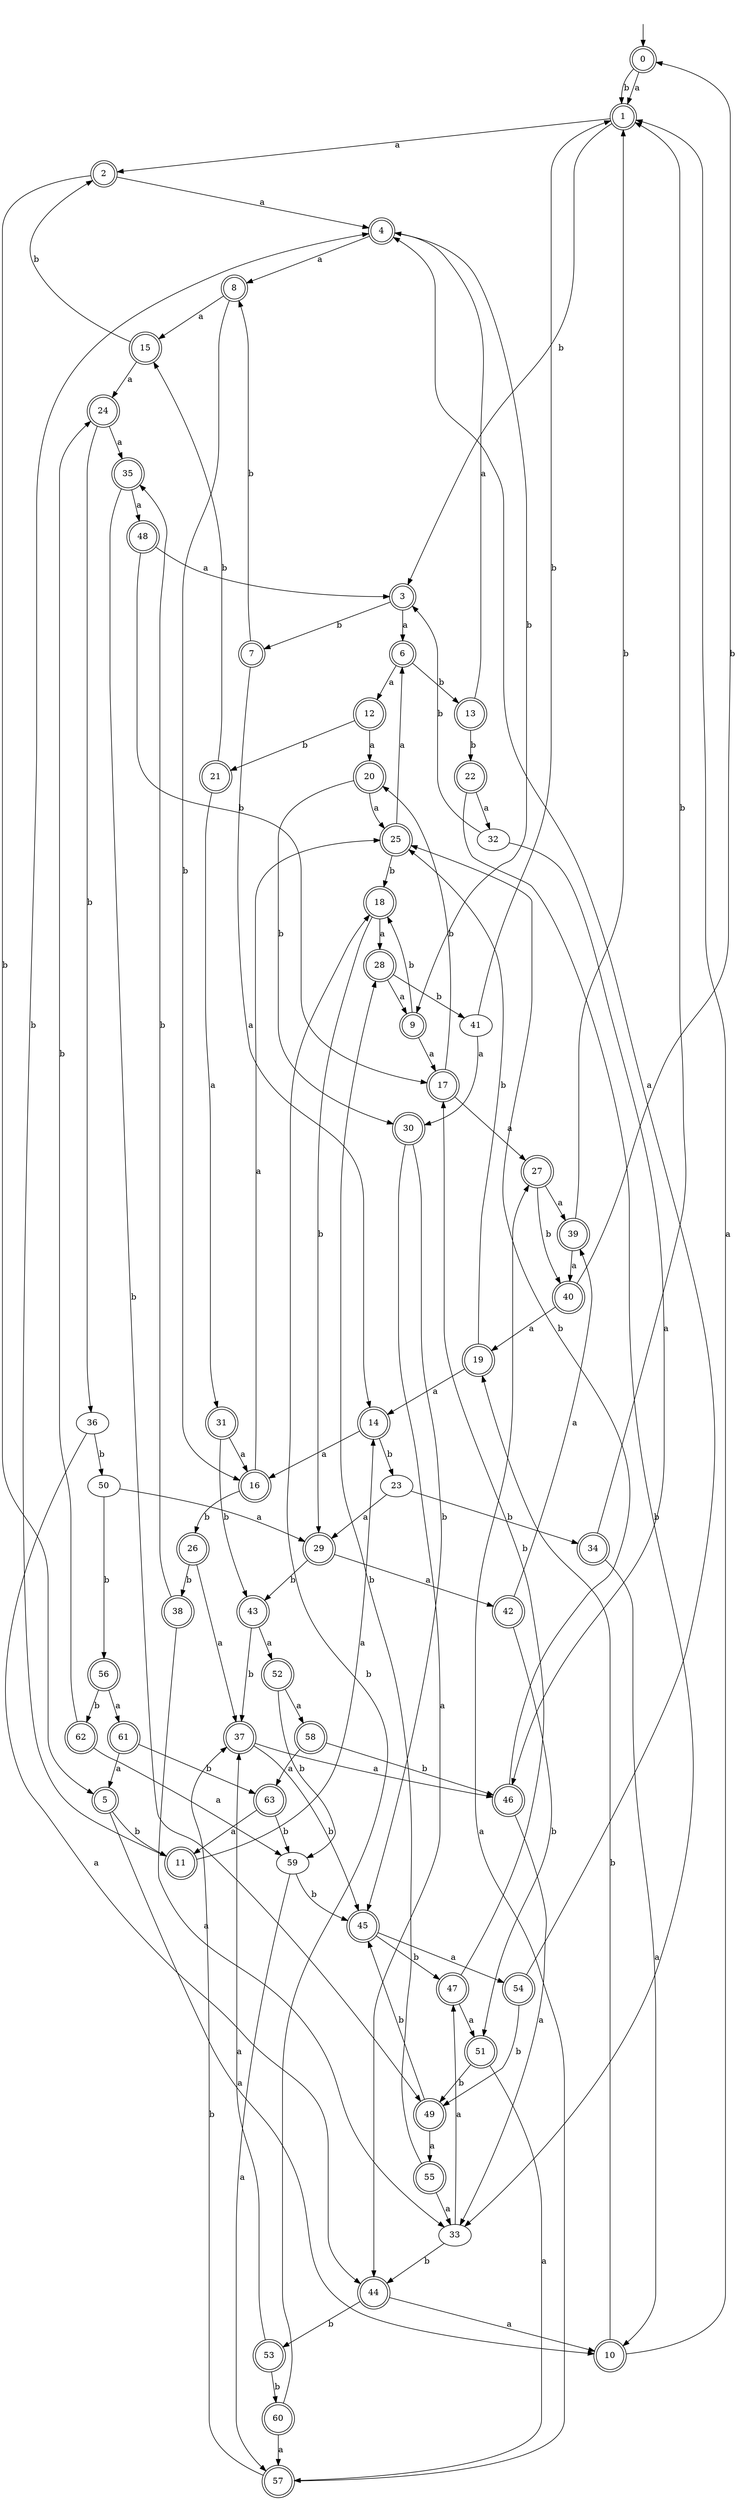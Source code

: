 digraph RandomDFA {
  __start0 [label="", shape=none];
  __start0 -> 0 [label=""];
  0 [shape=circle] [shape=doublecircle]
  0 -> 1 [label="a"]
  0 -> 1 [label="b"]
  1 [shape=doublecircle]
  1 -> 2 [label="a"]
  1 -> 3 [label="b"]
  2 [shape=doublecircle]
  2 -> 4 [label="a"]
  2 -> 5 [label="b"]
  3 [shape=doublecircle]
  3 -> 6 [label="a"]
  3 -> 7 [label="b"]
  4 [shape=doublecircle]
  4 -> 8 [label="a"]
  4 -> 9 [label="b"]
  5 [shape=doublecircle]
  5 -> 10 [label="a"]
  5 -> 11 [label="b"]
  6 [shape=doublecircle]
  6 -> 12 [label="a"]
  6 -> 13 [label="b"]
  7 [shape=doublecircle]
  7 -> 14 [label="a"]
  7 -> 8 [label="b"]
  8 [shape=doublecircle]
  8 -> 15 [label="a"]
  8 -> 16 [label="b"]
  9 [shape=doublecircle]
  9 -> 17 [label="a"]
  9 -> 18 [label="b"]
  10 [shape=doublecircle]
  10 -> 1 [label="a"]
  10 -> 19 [label="b"]
  11 [shape=doublecircle]
  11 -> 14 [label="a"]
  11 -> 4 [label="b"]
  12 [shape=doublecircle]
  12 -> 20 [label="a"]
  12 -> 21 [label="b"]
  13 [shape=doublecircle]
  13 -> 4 [label="a"]
  13 -> 22 [label="b"]
  14 [shape=doublecircle]
  14 -> 16 [label="a"]
  14 -> 23 [label="b"]
  15 [shape=doublecircle]
  15 -> 24 [label="a"]
  15 -> 2 [label="b"]
  16 [shape=doublecircle]
  16 -> 25 [label="a"]
  16 -> 26 [label="b"]
  17 [shape=doublecircle]
  17 -> 27 [label="a"]
  17 -> 20 [label="b"]
  18 [shape=doublecircle]
  18 -> 28 [label="a"]
  18 -> 29 [label="b"]
  19 [shape=doublecircle]
  19 -> 14 [label="a"]
  19 -> 25 [label="b"]
  20 [shape=doublecircle]
  20 -> 25 [label="a"]
  20 -> 30 [label="b"]
  21 [shape=doublecircle]
  21 -> 31 [label="a"]
  21 -> 15 [label="b"]
  22 [shape=doublecircle]
  22 -> 32 [label="a"]
  22 -> 33 [label="b"]
  23
  23 -> 29 [label="a"]
  23 -> 34 [label="b"]
  24 [shape=doublecircle]
  24 -> 35 [label="a"]
  24 -> 36 [label="b"]
  25 [shape=doublecircle]
  25 -> 6 [label="a"]
  25 -> 18 [label="b"]
  26 [shape=doublecircle]
  26 -> 37 [label="a"]
  26 -> 38 [label="b"]
  27 [shape=doublecircle]
  27 -> 39 [label="a"]
  27 -> 40 [label="b"]
  28 [shape=doublecircle]
  28 -> 9 [label="a"]
  28 -> 41 [label="b"]
  29 [shape=doublecircle]
  29 -> 42 [label="a"]
  29 -> 43 [label="b"]
  30 [shape=doublecircle]
  30 -> 44 [label="a"]
  30 -> 45 [label="b"]
  31 [shape=doublecircle]
  31 -> 16 [label="a"]
  31 -> 43 [label="b"]
  32
  32 -> 46 [label="a"]
  32 -> 3 [label="b"]
  33
  33 -> 47 [label="a"]
  33 -> 44 [label="b"]
  34 [shape=doublecircle]
  34 -> 10 [label="a"]
  34 -> 1 [label="b"]
  35 [shape=doublecircle]
  35 -> 48 [label="a"]
  35 -> 49 [label="b"]
  36
  36 -> 44 [label="a"]
  36 -> 50 [label="b"]
  37 [shape=doublecircle]
  37 -> 46 [label="a"]
  37 -> 45 [label="b"]
  38 [shape=doublecircle]
  38 -> 33 [label="a"]
  38 -> 35 [label="b"]
  39 [shape=doublecircle]
  39 -> 40 [label="a"]
  39 -> 1 [label="b"]
  40 [shape=doublecircle]
  40 -> 19 [label="a"]
  40 -> 0 [label="b"]
  41
  41 -> 30 [label="a"]
  41 -> 1 [label="b"]
  42 [shape=doublecircle]
  42 -> 39 [label="a"]
  42 -> 51 [label="b"]
  43 [shape=doublecircle]
  43 -> 52 [label="a"]
  43 -> 37 [label="b"]
  44 [shape=doublecircle]
  44 -> 10 [label="a"]
  44 -> 53 [label="b"]
  45 [shape=doublecircle]
  45 -> 54 [label="a"]
  45 -> 47 [label="b"]
  46 [shape=doublecircle]
  46 -> 33 [label="a"]
  46 -> 25 [label="b"]
  47 [shape=doublecircle]
  47 -> 51 [label="a"]
  47 -> 17 [label="b"]
  48 [shape=doublecircle]
  48 -> 3 [label="a"]
  48 -> 17 [label="b"]
  49 [shape=doublecircle]
  49 -> 55 [label="a"]
  49 -> 45 [label="b"]
  50
  50 -> 29 [label="a"]
  50 -> 56 [label="b"]
  51 [shape=doublecircle]
  51 -> 57 [label="a"]
  51 -> 49 [label="b"]
  52 [shape=doublecircle]
  52 -> 58 [label="a"]
  52 -> 59 [label="b"]
  53 [shape=doublecircle]
  53 -> 37 [label="a"]
  53 -> 60 [label="b"]
  54 [shape=doublecircle]
  54 -> 4 [label="a"]
  54 -> 49 [label="b"]
  55 [shape=doublecircle]
  55 -> 33 [label="a"]
  55 -> 28 [label="b"]
  56 [shape=doublecircle]
  56 -> 61 [label="a"]
  56 -> 62 [label="b"]
  57 [shape=doublecircle]
  57 -> 27 [label="a"]
  57 -> 37 [label="b"]
  58 [shape=doublecircle]
  58 -> 63 [label="a"]
  58 -> 46 [label="b"]
  59
  59 -> 57 [label="a"]
  59 -> 45 [label="b"]
  60 [shape=doublecircle]
  60 -> 57 [label="a"]
  60 -> 18 [label="b"]
  61 [shape=doublecircle]
  61 -> 5 [label="a"]
  61 -> 63 [label="b"]
  62 [shape=doublecircle]
  62 -> 59 [label="a"]
  62 -> 24 [label="b"]
  63 [shape=doublecircle]
  63 -> 11 [label="a"]
  63 -> 59 [label="b"]
}
